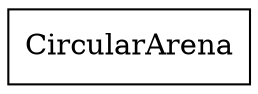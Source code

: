 digraph "classes" {
rankdir=BT
charset="utf-8"
"Sandbox_V1_4.CircularArena.CircularArena" [color="black", fontcolor="black", label=<CircularArena>, shape="record", style="solid"];
}
